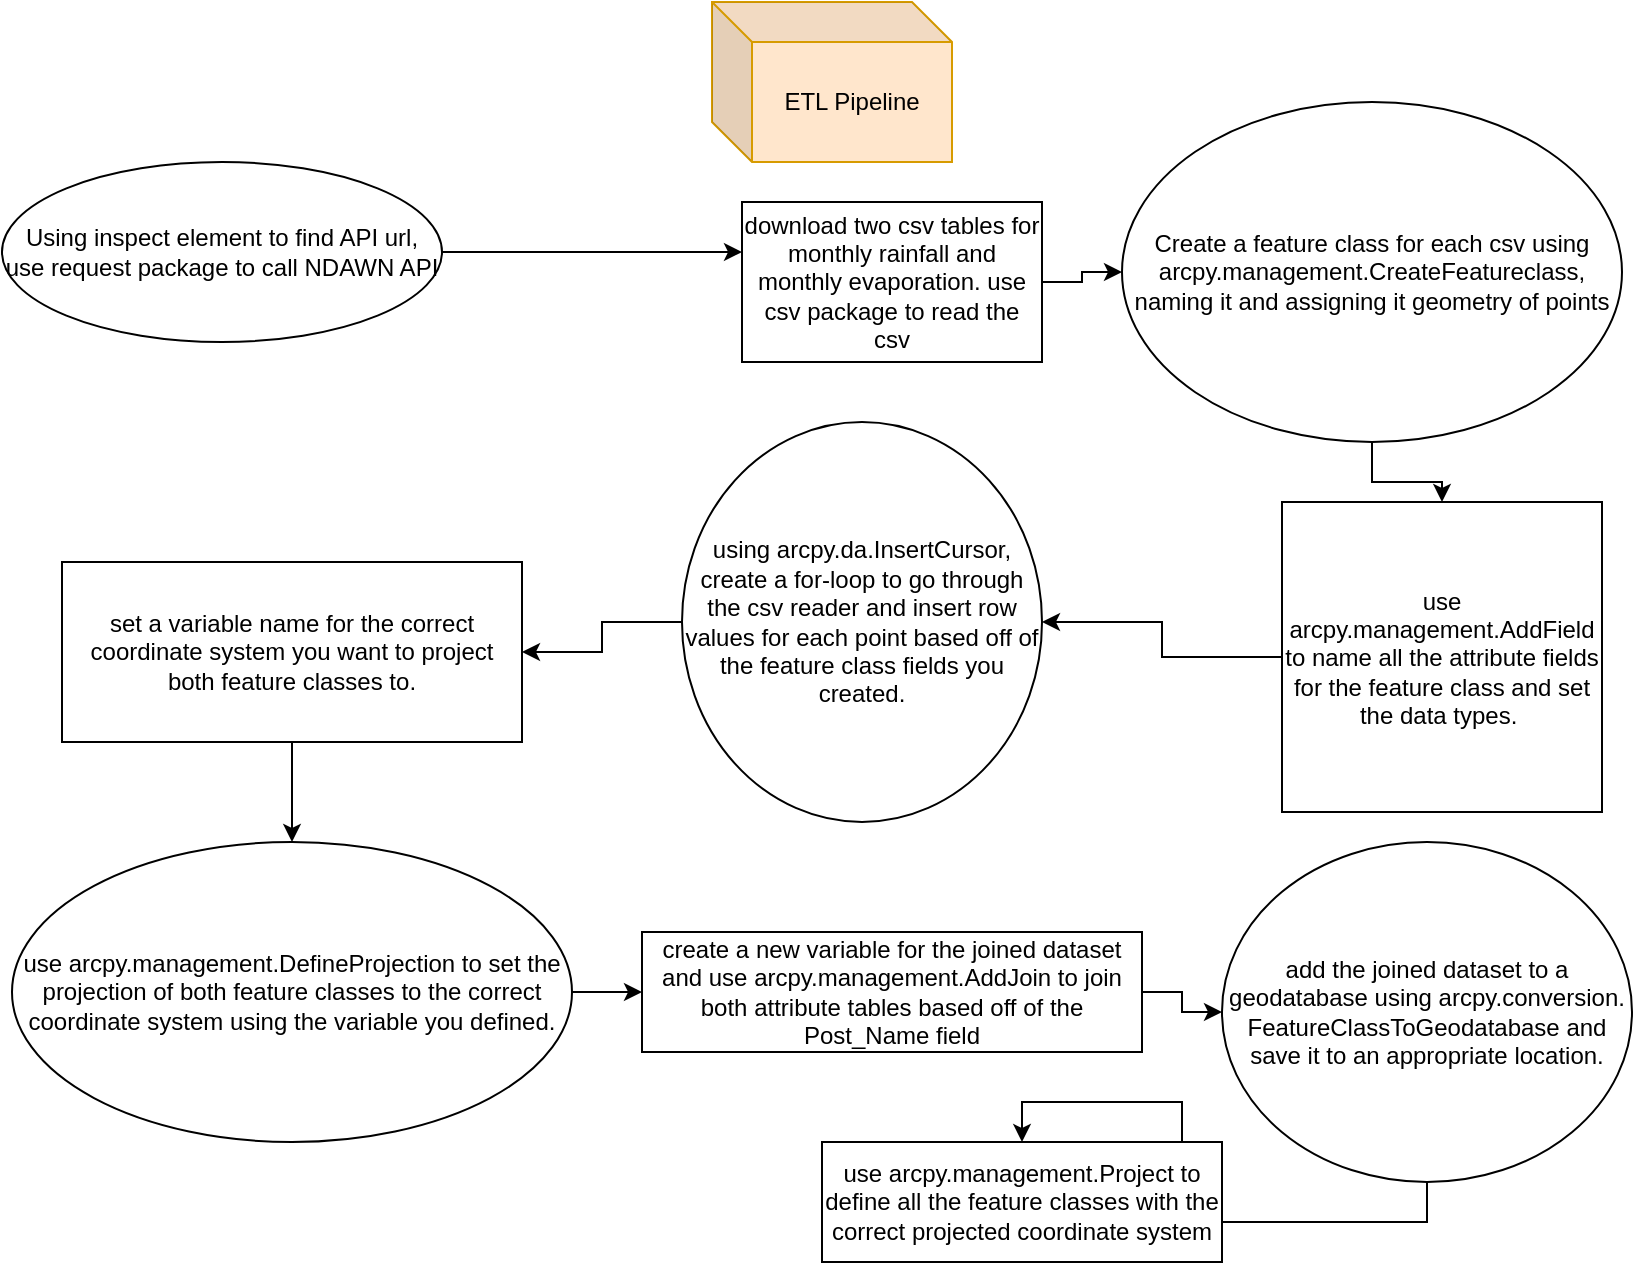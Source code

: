 <mxfile version="21.7.4" type="github">
  <diagram name="Page-1" id="6mNBXjtlpJPp7EzaNWkX">
    <mxGraphModel dx="1172" dy="667" grid="1" gridSize="10" guides="1" tooltips="1" connect="1" arrows="1" fold="1" page="1" pageScale="1" pageWidth="850" pageHeight="1100" math="0" shadow="0">
      <root>
        <mxCell id="0" />
        <mxCell id="1" parent="0" />
        <mxCell id="8I_VYk_35e7VkTyWSSxo-1" value="ETL Pipeline" style="shape=cube;whiteSpace=wrap;html=1;boundedLbl=1;backgroundOutline=1;darkOpacity=0.05;darkOpacity2=0.1;fillColor=#ffe6cc;strokeColor=#d79b00;" vertex="1" parent="1">
          <mxGeometry x="365" y="20" width="120" height="80" as="geometry" />
        </mxCell>
        <mxCell id="8I_VYk_35e7VkTyWSSxo-4" value="" style="edgeStyle=orthogonalEdgeStyle;rounded=0;orthogonalLoop=1;jettySize=auto;html=1;" edge="1" parent="1" source="8I_VYk_35e7VkTyWSSxo-2">
          <mxGeometry relative="1" as="geometry">
            <mxPoint x="380" y="145" as="targetPoint" />
          </mxGeometry>
        </mxCell>
        <mxCell id="8I_VYk_35e7VkTyWSSxo-2" value="Using inspect element to find API url, use request package to call NDAWN API" style="ellipse;whiteSpace=wrap;html=1;" vertex="1" parent="1">
          <mxGeometry x="10" y="100" width="220" height="90" as="geometry" />
        </mxCell>
        <mxCell id="8I_VYk_35e7VkTyWSSxo-7" value="" style="edgeStyle=orthogonalEdgeStyle;rounded=0;orthogonalLoop=1;jettySize=auto;html=1;" edge="1" parent="1" source="8I_VYk_35e7VkTyWSSxo-5" target="8I_VYk_35e7VkTyWSSxo-6">
          <mxGeometry relative="1" as="geometry" />
        </mxCell>
        <mxCell id="8I_VYk_35e7VkTyWSSxo-5" value="download two csv tables for monthly rainfall and monthly evaporation. use csv package to read the csv" style="rounded=0;whiteSpace=wrap;html=1;" vertex="1" parent="1">
          <mxGeometry x="380" y="120" width="150" height="80" as="geometry" />
        </mxCell>
        <mxCell id="8I_VYk_35e7VkTyWSSxo-11" value="" style="edgeStyle=orthogonalEdgeStyle;rounded=0;orthogonalLoop=1;jettySize=auto;html=1;" edge="1" parent="1" source="8I_VYk_35e7VkTyWSSxo-6" target="8I_VYk_35e7VkTyWSSxo-10">
          <mxGeometry relative="1" as="geometry" />
        </mxCell>
        <mxCell id="8I_VYk_35e7VkTyWSSxo-6" value="Create a feature class for each csv using arcpy.management.CreateFeatureclass, naming it and assigning it geometry of points" style="ellipse;whiteSpace=wrap;html=1;rounded=0;" vertex="1" parent="1">
          <mxGeometry x="570" y="70" width="250" height="170" as="geometry" />
        </mxCell>
        <mxCell id="8I_VYk_35e7VkTyWSSxo-13" value="" style="edgeStyle=orthogonalEdgeStyle;rounded=0;orthogonalLoop=1;jettySize=auto;html=1;" edge="1" parent="1" source="8I_VYk_35e7VkTyWSSxo-10" target="8I_VYk_35e7VkTyWSSxo-12">
          <mxGeometry relative="1" as="geometry" />
        </mxCell>
        <mxCell id="8I_VYk_35e7VkTyWSSxo-10" value="use arcpy.management.AddField to name all the attribute fields for the feature class and set the data types.&amp;nbsp;" style="whiteSpace=wrap;html=1;rounded=0;" vertex="1" parent="1">
          <mxGeometry x="650" y="270" width="160" height="155" as="geometry" />
        </mxCell>
        <mxCell id="8I_VYk_35e7VkTyWSSxo-15" value="" style="edgeStyle=orthogonalEdgeStyle;rounded=0;orthogonalLoop=1;jettySize=auto;html=1;" edge="1" parent="1" source="8I_VYk_35e7VkTyWSSxo-12" target="8I_VYk_35e7VkTyWSSxo-14">
          <mxGeometry relative="1" as="geometry" />
        </mxCell>
        <mxCell id="8I_VYk_35e7VkTyWSSxo-12" value="using arcpy.da.InsertCursor, create a for-loop to go through the csv reader and insert row values for each point based off of the feature class fields you created." style="ellipse;whiteSpace=wrap;html=1;rounded=0;" vertex="1" parent="1">
          <mxGeometry x="350" y="230" width="180" height="200" as="geometry" />
        </mxCell>
        <mxCell id="8I_VYk_35e7VkTyWSSxo-17" value="" style="edgeStyle=orthogonalEdgeStyle;rounded=0;orthogonalLoop=1;jettySize=auto;html=1;" edge="1" parent="1" source="8I_VYk_35e7VkTyWSSxo-14" target="8I_VYk_35e7VkTyWSSxo-16">
          <mxGeometry relative="1" as="geometry" />
        </mxCell>
        <mxCell id="8I_VYk_35e7VkTyWSSxo-14" value="set a variable name for the correct coordinate system you want to project both feature classes to." style="whiteSpace=wrap;html=1;rounded=0;" vertex="1" parent="1">
          <mxGeometry x="40" y="300" width="230" height="90" as="geometry" />
        </mxCell>
        <mxCell id="8I_VYk_35e7VkTyWSSxo-19" value="" style="edgeStyle=orthogonalEdgeStyle;rounded=0;orthogonalLoop=1;jettySize=auto;html=1;" edge="1" parent="1" source="8I_VYk_35e7VkTyWSSxo-16" target="8I_VYk_35e7VkTyWSSxo-18">
          <mxGeometry relative="1" as="geometry" />
        </mxCell>
        <mxCell id="8I_VYk_35e7VkTyWSSxo-16" value="use arcpy.management.DefineProjection to set the projection of both feature classes to the correct coordinate system using the variable you defined." style="ellipse;whiteSpace=wrap;html=1;rounded=0;" vertex="1" parent="1">
          <mxGeometry x="15" y="440" width="280" height="150" as="geometry" />
        </mxCell>
        <mxCell id="8I_VYk_35e7VkTyWSSxo-21" value="" style="edgeStyle=orthogonalEdgeStyle;rounded=0;orthogonalLoop=1;jettySize=auto;html=1;" edge="1" parent="1" source="8I_VYk_35e7VkTyWSSxo-18" target="8I_VYk_35e7VkTyWSSxo-20">
          <mxGeometry relative="1" as="geometry" />
        </mxCell>
        <mxCell id="8I_VYk_35e7VkTyWSSxo-18" value="create a new variable for the joined dataset and use arcpy.management.AddJoin to join both attribute tables based off of the Post_Name field" style="whiteSpace=wrap;html=1;rounded=0;" vertex="1" parent="1">
          <mxGeometry x="330" y="485" width="250" height="60" as="geometry" />
        </mxCell>
        <mxCell id="8I_VYk_35e7VkTyWSSxo-23" value="" style="edgeStyle=orthogonalEdgeStyle;rounded=0;orthogonalLoop=1;jettySize=auto;html=1;" edge="1" parent="1" source="8I_VYk_35e7VkTyWSSxo-20" target="8I_VYk_35e7VkTyWSSxo-22">
          <mxGeometry relative="1" as="geometry" />
        </mxCell>
        <mxCell id="8I_VYk_35e7VkTyWSSxo-20" value="add the joined dataset to a geodatabase using arcpy.conversion.&lt;br&gt;FeatureClassToGeodatabase and save it to an appropriate location." style="ellipse;whiteSpace=wrap;html=1;rounded=0;" vertex="1" parent="1">
          <mxGeometry x="620" y="440" width="205" height="170" as="geometry" />
        </mxCell>
        <mxCell id="8I_VYk_35e7VkTyWSSxo-22" value="use arcpy.management.Project to define all the feature classes with the correct projected coordinate system" style="whiteSpace=wrap;html=1;rounded=0;" vertex="1" parent="1">
          <mxGeometry x="420" y="590" width="200" height="60" as="geometry" />
        </mxCell>
      </root>
    </mxGraphModel>
  </diagram>
</mxfile>

